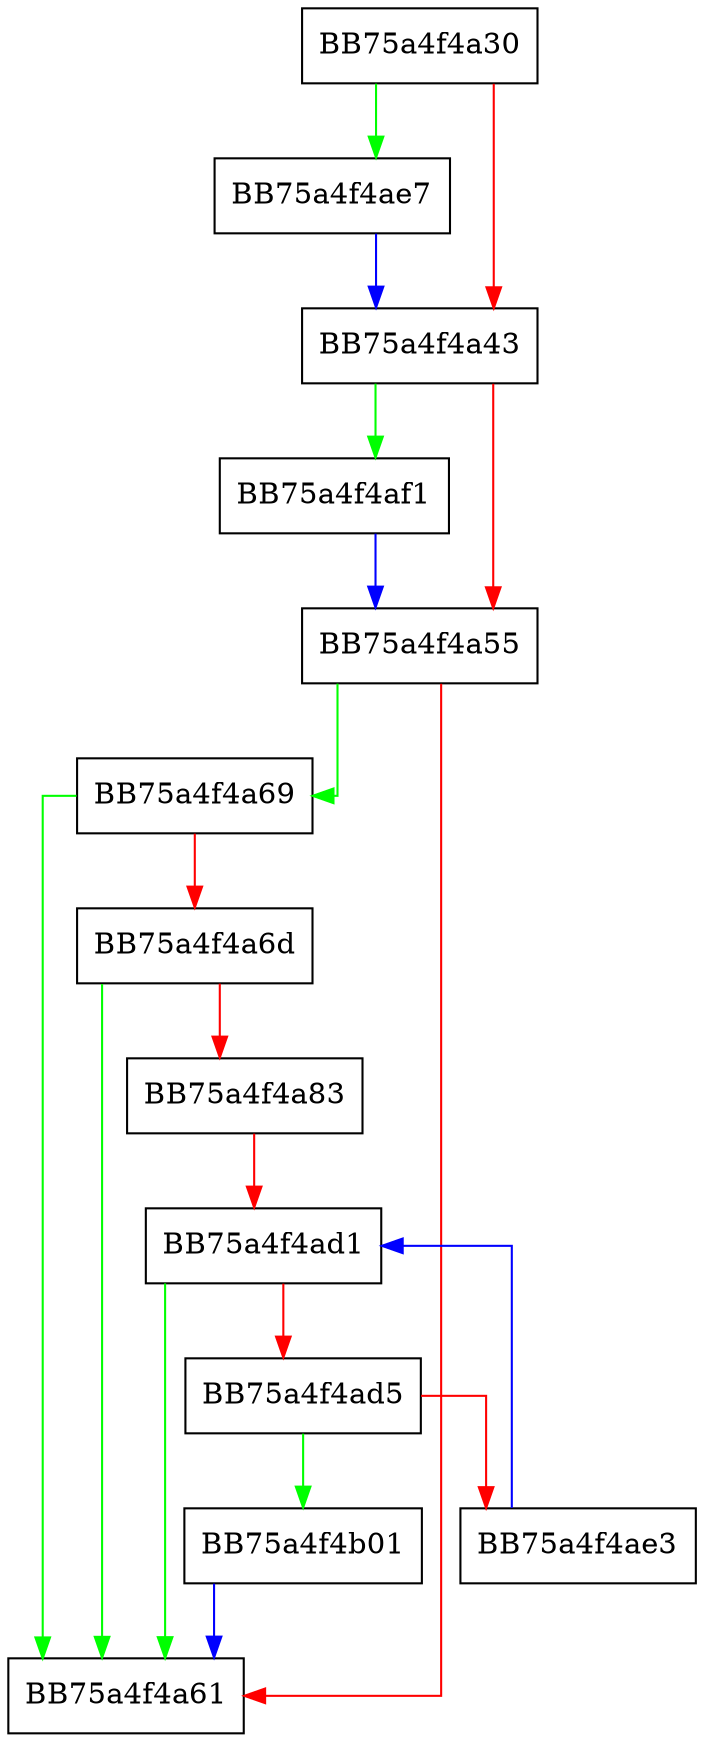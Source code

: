 digraph ASEP_file_path_DB_end {
  node [shape="box"];
  graph [splines=ortho];
  BB75a4f4a30 -> BB75a4f4ae7 [color="green"];
  BB75a4f4a30 -> BB75a4f4a43 [color="red"];
  BB75a4f4a43 -> BB75a4f4af1 [color="green"];
  BB75a4f4a43 -> BB75a4f4a55 [color="red"];
  BB75a4f4a55 -> BB75a4f4a69 [color="green"];
  BB75a4f4a55 -> BB75a4f4a61 [color="red"];
  BB75a4f4a69 -> BB75a4f4a61 [color="green"];
  BB75a4f4a69 -> BB75a4f4a6d [color="red"];
  BB75a4f4a6d -> BB75a4f4a61 [color="green"];
  BB75a4f4a6d -> BB75a4f4a83 [color="red"];
  BB75a4f4a83 -> BB75a4f4ad1 [color="red"];
  BB75a4f4ad1 -> BB75a4f4a61 [color="green"];
  BB75a4f4ad1 -> BB75a4f4ad5 [color="red"];
  BB75a4f4ad5 -> BB75a4f4b01 [color="green"];
  BB75a4f4ad5 -> BB75a4f4ae3 [color="red"];
  BB75a4f4ae3 -> BB75a4f4ad1 [color="blue"];
  BB75a4f4ae7 -> BB75a4f4a43 [color="blue"];
  BB75a4f4af1 -> BB75a4f4a55 [color="blue"];
  BB75a4f4b01 -> BB75a4f4a61 [color="blue"];
}